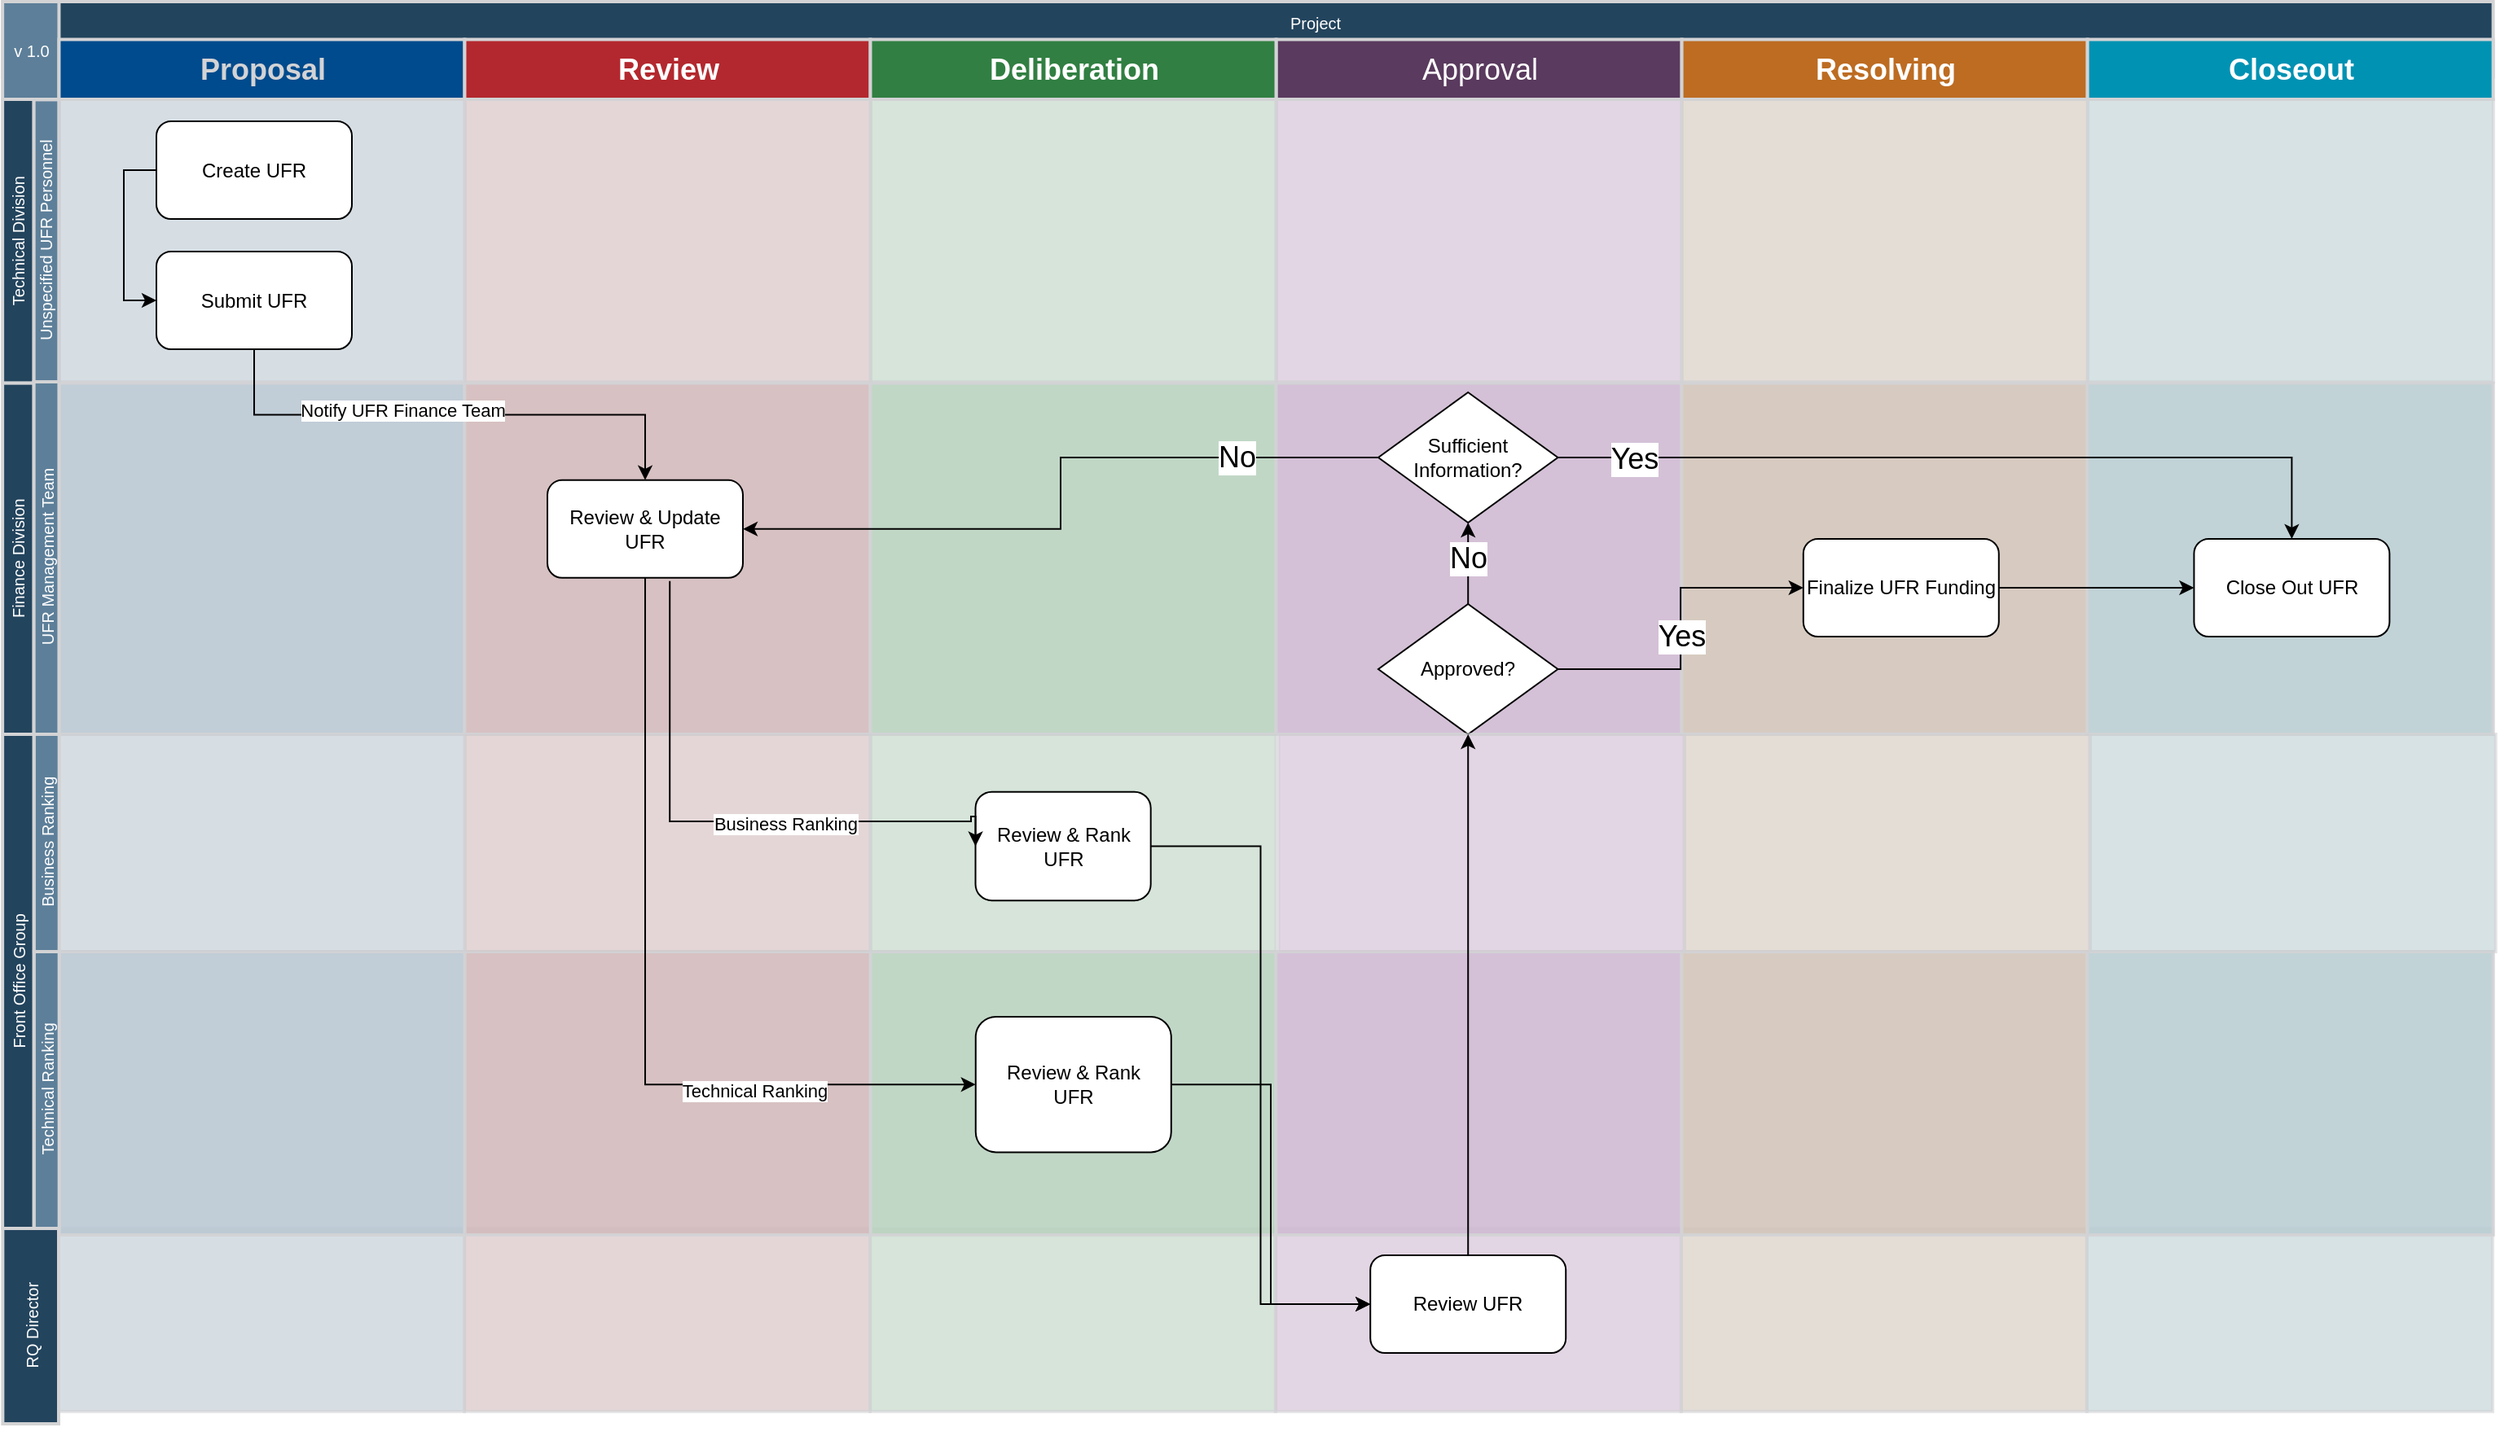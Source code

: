 <mxfile version="24.7.10">
  <diagram id="6a731a19-8d31-9384-78a2-239565b7b9f0" name="Page-1">
    <mxGraphModel dx="3205" dy="1805" grid="1" gridSize="10" guides="1" tooltips="1" connect="1" arrows="1" fold="1" page="1" pageScale="1" pageWidth="1600" pageHeight="900" background="none" math="0" shadow="0">
      <root>
        <mxCell id="0" />
        <mxCell id="1" parent="0" />
        <mxCell id="30EBC-khgppUHFcO1Coo-152" value="" style="group" vertex="1" connectable="0" parent="1">
          <mxGeometry x="-1529.78" y="-645.68" width="1494.1" height="215.68" as="geometry" />
        </mxCell>
        <mxCell id="71" value="" style="strokeColor=#d3d3d5;fillColor=#bbc8d3;fontSize=10;strokeWidth=2;fontFamily=Helvetica;html=1;opacity=90;" parent="30EBC-khgppUHFcO1Coo-152" vertex="1">
          <mxGeometry width="249.017" height="215.68" as="geometry" />
        </mxCell>
        <mxCell id="78" value="" style="strokeColor=#d3d3d5;fillColor=#d3bbbc;fontSize=10;strokeWidth=2;fontFamily=Helvetica;html=1;opacity=90;" parent="30EBC-khgppUHFcO1Coo-152" vertex="1">
          <mxGeometry x="249.017" width="249.017" height="215.68" as="geometry" />
        </mxCell>
        <mxCell id="85" value="" style="strokeColor=#d3d3d5;fillColor=#bbd3c0;fontSize=10;strokeWidth=2;fontFamily=Helvetica;html=1;opacity=90;" parent="30EBC-khgppUHFcO1Coo-152" vertex="1">
          <mxGeometry x="498.033" width="249.017" height="215.68" as="geometry" />
        </mxCell>
        <mxCell id="11IpipOqJez2AS0h7bXD-162" value="" style="strokeColor=#d3d3d5;fillColor=#d0bbd3;fontSize=10;strokeWidth=2;fontFamily=Helvetica;html=1;opacity=90;" parent="30EBC-khgppUHFcO1Coo-152" vertex="1">
          <mxGeometry x="747.05" width="249.017" height="215.68" as="geometry" />
        </mxCell>
        <mxCell id="11IpipOqJez2AS0h7bXD-169" value="" style="strokeColor=#d3d3d5;fillColor=#d3c6bb;fontSize=10;strokeWidth=2;fontFamily=Helvetica;html=1;opacity=90;" parent="30EBC-khgppUHFcO1Coo-152" vertex="1">
          <mxGeometry x="996.067" width="249.017" height="215.68" as="geometry" />
        </mxCell>
        <mxCell id="11IpipOqJez2AS0h7bXD-176" value="" style="strokeColor=#d3d3d5;fillColor=#bbcfd3;fontSize=10;strokeWidth=2;fontFamily=Helvetica;html=1;opacity=90;" parent="30EBC-khgppUHFcO1Coo-152" vertex="1">
          <mxGeometry x="1245.083" width="249.017" height="215.68" as="geometry" />
        </mxCell>
        <mxCell id="30EBC-khgppUHFcO1Coo-155" style="edgeStyle=orthogonalEdgeStyle;rounded=0;orthogonalLoop=1;jettySize=auto;html=1;exitX=0.5;exitY=0;exitDx=0;exitDy=0;" edge="1" parent="30EBC-khgppUHFcO1Coo-152" source="30EBC-khgppUHFcO1Coo-147" target="30EBC-khgppUHFcO1Coo-151">
          <mxGeometry relative="1" as="geometry" />
        </mxCell>
        <mxCell id="30EBC-khgppUHFcO1Coo-156" value="&lt;font style=&quot;font-size: 18px;&quot;&gt;No&lt;/font&gt;" style="edgeLabel;html=1;align=center;verticalAlign=middle;resizable=0;points=[];" vertex="1" connectable="0" parent="30EBC-khgppUHFcO1Coo-155">
          <mxGeometry x="0.197" y="2" relative="1" as="geometry">
            <mxPoint x="2" y="2" as="offset" />
          </mxGeometry>
        </mxCell>
        <mxCell id="30EBC-khgppUHFcO1Coo-147" value="Approved?" style="rhombus;whiteSpace=wrap;html=1;" vertex="1" parent="30EBC-khgppUHFcO1Coo-152">
          <mxGeometry x="809.78" y="135.68" width="110.22" height="80" as="geometry" />
        </mxCell>
        <mxCell id="30EBC-khgppUHFcO1Coo-151" value="Sufficient Information?" style="rhombus;whiteSpace=wrap;html=1;" vertex="1" parent="30EBC-khgppUHFcO1Coo-152">
          <mxGeometry x="809.78" y="5.68" width="110.22" height="80" as="geometry" />
        </mxCell>
        <mxCell id="11IpipOqJez2AS0h7bXD-518" value="" style="group" parent="1" vertex="1" connectable="0">
          <mxGeometry x="-1530" y="-126.49" width="1493.98" height="124.84" as="geometry" />
        </mxCell>
        <mxCell id="11IpipOqJez2AS0h7bXD-239" value="" style="strokeColor=#d3d3d5;fillColor=#bbc8d3;fontSize=10;strokeWidth=2;fontFamily=Helvetica;html=1;opacity=60;" parent="11IpipOqJez2AS0h7bXD-518" vertex="1">
          <mxGeometry width="249.018" height="112.43" as="geometry" />
        </mxCell>
        <mxCell id="11IpipOqJez2AS0h7bXD-246" value="" style="strokeColor=#d3d3d5;fillColor=#d3bbbc;fontSize=10;strokeWidth=2;fontFamily=Helvetica;html=1;opacity=60;" parent="11IpipOqJez2AS0h7bXD-518" vertex="1">
          <mxGeometry x="249.018" width="249.018" height="112.43" as="geometry" />
        </mxCell>
        <mxCell id="11IpipOqJez2AS0h7bXD-253" value="" style="strokeColor=#d3d3d5;fillColor=#bbd3c0;fontSize=10;strokeWidth=2;fontFamily=Helvetica;html=1;opacity=60;" parent="11IpipOqJez2AS0h7bXD-518" vertex="1">
          <mxGeometry x="498.036" width="249.018" height="112.43" as="geometry" />
        </mxCell>
        <mxCell id="11IpipOqJez2AS0h7bXD-386" value="" style="strokeColor=#d3d3d5;fillColor=#d0bbd3;fontSize=10;strokeWidth=2;fontFamily=Helvetica;html=1;opacity=60;" parent="11IpipOqJez2AS0h7bXD-518" vertex="1">
          <mxGeometry x="746.926" width="249.018" height="112.43" as="geometry" />
        </mxCell>
        <mxCell id="11IpipOqJez2AS0h7bXD-392" value="" style="strokeColor=#d3d3d5;fillColor=#d3c6bb;fontSize=10;strokeWidth=2;fontFamily=Helvetica;html=1;opacity=60;" parent="11IpipOqJez2AS0h7bXD-518" vertex="1">
          <mxGeometry x="995.944" width="249.018" height="112.43" as="geometry" />
        </mxCell>
        <mxCell id="11IpipOqJez2AS0h7bXD-398" value="" style="strokeColor=#d3d3d5;fillColor=#bbcfd3;fontSize=10;strokeWidth=2;fontFamily=Helvetica;html=1;opacity=60;" parent="11IpipOqJez2AS0h7bXD-518" vertex="1">
          <mxGeometry x="1244.962" width="249.018" height="112.43" as="geometry" />
        </mxCell>
        <mxCell id="11IpipOqJez2AS0h7bXD-458" value="" style="group" parent="11IpipOqJez2AS0h7bXD-518" vertex="1" connectable="0">
          <mxGeometry x="-10" y="5.49" width="1493.98" height="120.86" as="geometry" />
        </mxCell>
        <mxCell id="11IpipOqJez2AS0h7bXD-471" value="Review UFR" style="rounded=1;whiteSpace=wrap;html=1;" parent="11IpipOqJez2AS0h7bXD-458" vertex="1">
          <mxGeometry x="815.11" y="11.0" width="120" height="60" as="geometry" />
        </mxCell>
        <mxCell id="11IpipOqJez2AS0h7bXD-502" value="" style="group" parent="1" vertex="1" connectable="0">
          <mxGeometry x="-1529.66" y="-296.49" width="1493.98" height="173.98" as="geometry" />
        </mxCell>
        <mxCell id="11IpipOqJez2AS0h7bXD-238" value="" style="strokeColor=#d3d3d5;fillColor=#bbc8d3;fontSize=10;strokeWidth=2;fontFamily=Helvetica;html=1;opacity=90;" parent="11IpipOqJez2AS0h7bXD-502" vertex="1">
          <mxGeometry width="249.018" height="173.98" as="geometry" />
        </mxCell>
        <mxCell id="11IpipOqJez2AS0h7bXD-245" value="" style="strokeColor=#d3d3d5;fillColor=#d3bbbc;fontSize=10;strokeWidth=2;fontFamily=Helvetica;html=1;opacity=90;" parent="11IpipOqJez2AS0h7bXD-502" vertex="1">
          <mxGeometry x="249.018" width="249.018" height="173.98" as="geometry" />
        </mxCell>
        <mxCell id="11IpipOqJez2AS0h7bXD-252" value="" style="strokeColor=#d3d3d5;fillColor=#bbd3c0;fontSize=10;strokeWidth=2;fontFamily=Helvetica;html=1;opacity=90;" parent="11IpipOqJez2AS0h7bXD-502" vertex="1">
          <mxGeometry x="498.036" width="249.018" height="173.98" as="geometry" />
        </mxCell>
        <mxCell id="11IpipOqJez2AS0h7bXD-385" value="" style="strokeColor=#d3d3d5;fillColor=#d0bbd3;fontSize=10;strokeWidth=2;fontFamily=Helvetica;html=1;opacity=90;" parent="11IpipOqJez2AS0h7bXD-502" vertex="1">
          <mxGeometry x="746.926" width="249.018" height="173.98" as="geometry" />
        </mxCell>
        <mxCell id="11IpipOqJez2AS0h7bXD-391" value="" style="strokeColor=#d3d3d5;fillColor=#d3c6bb;fontSize=10;strokeWidth=2;fontFamily=Helvetica;html=1;opacity=90;" parent="11IpipOqJez2AS0h7bXD-502" vertex="1">
          <mxGeometry x="995.944" width="249.018" height="173.98" as="geometry" />
        </mxCell>
        <mxCell id="11IpipOqJez2AS0h7bXD-397" value="" style="strokeColor=#d3d3d5;fillColor=#bbcfd3;fontSize=10;strokeWidth=2;fontFamily=Helvetica;html=1;opacity=90;" parent="11IpipOqJez2AS0h7bXD-502" vertex="1">
          <mxGeometry x="1244.962" width="249.018" height="173.98" as="geometry" />
        </mxCell>
        <mxCell id="11IpipOqJez2AS0h7bXD-500" value="Review &amp;amp; Rank&lt;div&gt;UFR&lt;/div&gt;" style="rounded=1;whiteSpace=wrap;html=1;" parent="11IpipOqJez2AS0h7bXD-502" vertex="1">
          <mxGeometry x="562.54" y="40" width="120" height="83.18" as="geometry" />
        </mxCell>
        <mxCell id="11IpipOqJez2AS0h7bXD-503" value="" style="group" parent="1" vertex="1" connectable="0">
          <mxGeometry x="-1529.66" y="-430" width="1495.51" height="133.51" as="geometry" />
        </mxCell>
        <mxCell id="74" value="" style="strokeColor=#d3d3d5;fillColor=#bbc8d3;fontSize=10;strokeWidth=2;fontFamily=Helvetica;html=1;opacity=60;" parent="11IpipOqJez2AS0h7bXD-503" vertex="1">
          <mxGeometry width="249.02" height="133.51" as="geometry" />
        </mxCell>
        <mxCell id="81" value="" style="strokeColor=#d3d3d5;fillColor=#d3bbbc;fontSize=10;strokeWidth=2;fontFamily=Helvetica;html=1;opacity=60;fontStyle=4" parent="11IpipOqJez2AS0h7bXD-503" vertex="1">
          <mxGeometry x="248.9" width="249.02" height="133.51" as="geometry" />
        </mxCell>
        <mxCell id="88" value="" style="strokeColor=#d3d3d5;fillColor=#bbd3c0;fontSize=10;strokeWidth=2;fontFamily=Helvetica;html=1;opacity=60;fontStyle=4" parent="11IpipOqJez2AS0h7bXD-503" vertex="1">
          <mxGeometry x="497.91" width="249.02" height="133.51" as="geometry" />
        </mxCell>
        <mxCell id="11IpipOqJez2AS0h7bXD-165" value="" style="strokeColor=#d3d3d5;fillColor=#d0bbd3;fontSize=10;strokeWidth=2;fontFamily=Helvetica;html=1;opacity=60;" parent="11IpipOqJez2AS0h7bXD-503" vertex="1">
          <mxGeometry x="748.46" width="249.02" height="133.51" as="geometry" />
        </mxCell>
        <mxCell id="11IpipOqJez2AS0h7bXD-172" value="" style="strokeColor=#d3d3d5;fillColor=#d3c6bb;fontSize=10;strokeWidth=2;fontFamily=Helvetica;html=1;opacity=60;fontStyle=4" parent="11IpipOqJez2AS0h7bXD-503" vertex="1">
          <mxGeometry x="997.48" width="249.02" height="133.51" as="geometry" />
        </mxCell>
        <mxCell id="11IpipOqJez2AS0h7bXD-179" value="" style="strokeColor=#d3d3d5;fillColor=#bbcfd3;fontSize=10;strokeWidth=2;fontFamily=Helvetica;html=1;opacity=60;fontStyle=4" parent="11IpipOqJez2AS0h7bXD-503" vertex="1">
          <mxGeometry x="1246.49" width="249.02" height="133.51" as="geometry" />
        </mxCell>
        <mxCell id="11IpipOqJez2AS0h7bXD-473" value="Review &amp;amp; Rank UFR" style="rounded=1;whiteSpace=wrap;html=1;" parent="11IpipOqJez2AS0h7bXD-503" vertex="1">
          <mxGeometry x="562.42" y="35.341" width="107.58" height="66.755" as="geometry" />
        </mxCell>
        <mxCell id="56" value="Project&#xa;" style="strokeColor=#d3d3d5;fillColor=#23445D;fontSize=10;strokeWidth=2;fontFamily=Helvetica;html=1;fontColor=#FFFFFF;fontStyle=0;spacingBottom=8;spacingRight=0;spacingLeft=83;" parent="1" vertex="1">
          <mxGeometry x="-1564.44" y="-880" width="1528.762" height="46.486" as="geometry" />
        </mxCell>
        <mxCell id="57" value="Technical Division" style="strokeColor=#d3d3d5;fillColor=#23445D;fontSize=10;strokeWidth=2;horizontal=0;fontFamily=Helvetica;html=1;fontColor=#FFFFFF;fontStyle=0" parent="1" vertex="1">
          <mxGeometry x="-1564.44" y="-820.004" width="19.254" height="174.324" as="geometry" />
        </mxCell>
        <mxCell id="59" value="v 1.0" style="strokeColor=#d3d3d5;fillColor=#5d7f99;fontSize=10;strokeWidth=2;fontFamily=Helvetica;html=1;labelBackgroundColor=none;fontColor=#FFFFFF;" parent="1" vertex="1">
          <mxGeometry x="-1564.44" y="-880" width="34.66" height="60" as="geometry" />
        </mxCell>
        <mxCell id="61" value="Unspecified UFR Personnel" style="strokeColor=#d3d3d5;fillColor=#5d7f99;fontSize=10;strokeWidth=2;horizontal=0;fontFamily=Helvetica;html=1;labelBackgroundColor=none;fontColor=#FFFFFF;" parent="1" vertex="1">
          <mxGeometry x="-1545.183" y="-819.774" width="15.408" height="174.092" as="geometry" />
        </mxCell>
        <mxCell id="64" value="Finance Division" style="strokeColor=#d3d3d5;fillColor=#23445D;fontSize=10;strokeWidth=2;horizontal=0;fontFamily=Helvetica;html=1;fontColor=#FFFFFF;fontStyle=0" parent="1" vertex="1">
          <mxGeometry x="-1564.44" y="-645.68" width="19.25" height="215.68" as="geometry" />
        </mxCell>
        <mxCell id="66" value="UFR Management Team" style="strokeColor=#d3d3d5;fillColor=#5d7f99;fontSize=10;strokeWidth=2;horizontal=0;fontFamily=Helvetica;html=1;labelBackgroundColor=none;fontColor=#FFFFFF;" parent="1" vertex="1">
          <mxGeometry x="-1545.19" y="-646.49" width="15.4" height="216.49" as="geometry" />
        </mxCell>
        <mxCell id="67" value="Front Office Group" style="strokeColor=#d3d3d5;fillColor=#23445D;fontSize=10;strokeWidth=2;horizontal=0;fontFamily=Helvetica;html=1;fontColor=#FFFFFF;fontStyle=0" parent="1" vertex="1">
          <mxGeometry x="-1564.44" y="-430" width="19.25" height="303.51" as="geometry" />
        </mxCell>
        <mxCell id="11IpipOqJez2AS0h7bXD-149" value="Business Ranking" style="strokeColor=#d3d3d5;fillColor=#5d7f99;fontSize=10;strokeWidth=2;horizontal=0;fontFamily=Helvetica;html=1;labelBackgroundColor=none;fontColor=#FFFFFF;" parent="1" vertex="1">
          <mxGeometry x="-1545.06" y="-430" width="15.4" height="133.51" as="geometry" />
        </mxCell>
        <mxCell id="11IpipOqJez2AS0h7bXD-153" value="Technical Ranking" style="strokeColor=#d3d3d5;fillColor=#5d7f99;fontSize=10;strokeWidth=2;horizontal=0;fontFamily=Helvetica;html=1;labelBackgroundColor=none;fontColor=#FFFFFF;" parent="1" vertex="1">
          <mxGeometry x="-1545.06" y="-296.49" width="15.4" height="170" as="geometry" />
        </mxCell>
        <mxCell id="11IpipOqJez2AS0h7bXD-158" value="RQ Director" style="strokeColor=#d3d3d5;fillColor=#23445D;fontSize=10;strokeWidth=2;horizontal=0;fontFamily=Helvetica;html=1;fontColor=#FFFFFF;fontStyle=0" parent="1" vertex="1">
          <mxGeometry x="-1564.31" y="-126.49" width="34.31" height="120" as="geometry" />
        </mxCell>
        <mxCell id="11IpipOqJez2AS0h7bXD-453" value="" style="group" parent="1" vertex="1" connectable="0">
          <mxGeometry x="-1529.78" y="-820" width="1494.23" height="173.51" as="geometry" />
        </mxCell>
        <mxCell id="68" value="" style="strokeColor=#d3d3d5;fillColor=#bbc8d3;fontSize=10;strokeWidth=2;fontFamily=Helvetica;html=1;opacity=60;" parent="11IpipOqJez2AS0h7bXD-453" vertex="1">
          <mxGeometry width="249.017" height="173.51" as="geometry" />
        </mxCell>
        <mxCell id="75" value="" style="strokeColor=#d3d3d5;fillColor=#d3bbbc;fontSize=10;strokeWidth=2;fontFamily=Helvetica;html=1;opacity=60;" parent="11IpipOqJez2AS0h7bXD-453" vertex="1">
          <mxGeometry x="249.017" width="249.145" height="173.51" as="geometry" />
        </mxCell>
        <mxCell id="82" value="" style="strokeColor=#d3d3d5;fillColor=#bbd3c0;fontSize=10;strokeWidth=2;fontFamily=Helvetica;html=1;opacity=60;" parent="11IpipOqJez2AS0h7bXD-453" vertex="1">
          <mxGeometry x="498.034" width="249.145" height="173.51" as="geometry" />
        </mxCell>
        <mxCell id="11IpipOqJez2AS0h7bXD-159" value="" style="strokeColor=#d3d3d5;fillColor=#d0bbd3;fontSize=10;strokeWidth=2;fontFamily=Helvetica;html=1;opacity=60;" parent="11IpipOqJez2AS0h7bXD-453" vertex="1">
          <mxGeometry x="747.051" width="249.017" height="173.51" as="geometry" />
        </mxCell>
        <mxCell id="11IpipOqJez2AS0h7bXD-166" value="" style="strokeColor=#d3d3d5;fillColor=#d3c6bb;fontSize=10;strokeWidth=2;fontFamily=Helvetica;html=1;opacity=60;" parent="11IpipOqJez2AS0h7bXD-453" vertex="1">
          <mxGeometry x="996.068" width="249.145" height="173.51" as="geometry" />
        </mxCell>
        <mxCell id="11IpipOqJez2AS0h7bXD-173" value="" style="strokeColor=#d3d3d5;fillColor=#bbcfd3;fontSize=10;strokeWidth=2;fontFamily=Helvetica;html=1;opacity=60;" parent="11IpipOqJez2AS0h7bXD-453" vertex="1">
          <mxGeometry x="1245.085" width="249.145" height="173.51" as="geometry" />
        </mxCell>
        <mxCell id="11IpipOqJez2AS0h7bXD-460" value="Submit UFR" style="rounded=1;whiteSpace=wrap;html=1;" parent="11IpipOqJez2AS0h7bXD-453" vertex="1">
          <mxGeometry x="59.78" y="93.51" width="120" height="60" as="geometry" />
        </mxCell>
        <mxCell id="11IpipOqJez2AS0h7bXD-483" style="edgeStyle=orthogonalEdgeStyle;rounded=0;orthogonalLoop=1;jettySize=auto;html=1;exitX=0;exitY=0.5;exitDx=0;exitDy=0;entryX=0;entryY=0.5;entryDx=0;entryDy=0;" parent="11IpipOqJez2AS0h7bXD-453" source="11IpipOqJez2AS0h7bXD-482" target="11IpipOqJez2AS0h7bXD-460" edge="1">
          <mxGeometry relative="1" as="geometry" />
        </mxCell>
        <mxCell id="11IpipOqJez2AS0h7bXD-482" value="Create UFR" style="rounded=1;whiteSpace=wrap;html=1;" parent="11IpipOqJez2AS0h7bXD-453" vertex="1">
          <mxGeometry x="59.78" y="13.51" width="120" height="60" as="geometry" />
        </mxCell>
        <mxCell id="11IpipOqJez2AS0h7bXD-479" style="edgeStyle=orthogonalEdgeStyle;rounded=0;orthogonalLoop=1;jettySize=auto;html=1;exitX=1;exitY=0.5;exitDx=0;exitDy=0;entryX=0;entryY=0.5;entryDx=0;entryDy=0;" parent="1" source="11IpipOqJez2AS0h7bXD-473" target="11IpipOqJez2AS0h7bXD-471" edge="1">
          <mxGeometry relative="1" as="geometry" />
        </mxCell>
        <mxCell id="11IpipOqJez2AS0h7bXD-476" style="edgeStyle=orthogonalEdgeStyle;rounded=0;orthogonalLoop=1;jettySize=auto;html=1;exitX=0.5;exitY=1;exitDx=0;exitDy=0;" parent="1" source="11IpipOqJez2AS0h7bXD-460" target="11IpipOqJez2AS0h7bXD-462" edge="1">
          <mxGeometry relative="1" as="geometry" />
        </mxCell>
        <mxCell id="11IpipOqJez2AS0h7bXD-496" value="Notify UFR Finance Team" style="edgeLabel;html=1;align=center;verticalAlign=middle;resizable=0;points=[];" parent="11IpipOqJez2AS0h7bXD-476" vertex="1" connectable="0">
          <mxGeometry x="-0.181" y="3" relative="1" as="geometry">
            <mxPoint as="offset" />
          </mxGeometry>
        </mxCell>
        <mxCell id="11IpipOqJez2AS0h7bXD-478" style="edgeStyle=orthogonalEdgeStyle;rounded=0;orthogonalLoop=1;jettySize=auto;html=1;exitX=0.626;exitY=1.033;exitDx=0;exitDy=0;exitPerimeter=0;entryX=0;entryY=0.5;entryDx=0;entryDy=0;" parent="1" source="11IpipOqJez2AS0h7bXD-462" target="11IpipOqJez2AS0h7bXD-473" edge="1">
          <mxGeometry relative="1" as="geometry">
            <mxPoint x="-960" y="-396.49" as="targetPoint" />
            <Array as="points">
              <mxPoint x="-1155" y="-376.49" />
              <mxPoint x="-970" y="-376.49" />
              <mxPoint x="-970" y="-379.49" />
            </Array>
          </mxGeometry>
        </mxCell>
        <mxCell id="11IpipOqJez2AS0h7bXD-515" value="Business Ranking" style="edgeLabel;html=1;align=center;verticalAlign=middle;resizable=0;points=[];" parent="11IpipOqJez2AS0h7bXD-478" vertex="1" connectable="0">
          <mxGeometry x="0.225" y="-1" relative="1" as="geometry">
            <mxPoint as="offset" />
          </mxGeometry>
        </mxCell>
        <mxCell id="11IpipOqJez2AS0h7bXD-514" style="edgeStyle=orthogonalEdgeStyle;rounded=0;orthogonalLoop=1;jettySize=auto;html=1;exitX=0.5;exitY=1;exitDx=0;exitDy=0;entryX=0;entryY=0.5;entryDx=0;entryDy=0;" parent="1" source="11IpipOqJez2AS0h7bXD-462" target="11IpipOqJez2AS0h7bXD-500" edge="1">
          <mxGeometry relative="1" as="geometry" />
        </mxCell>
        <mxCell id="11IpipOqJez2AS0h7bXD-516" value="Technical Ranking" style="edgeLabel;html=1;align=center;verticalAlign=middle;resizable=0;points=[];" parent="11IpipOqJez2AS0h7bXD-514" vertex="1" connectable="0">
          <mxGeometry x="0.471" y="-4" relative="1" as="geometry">
            <mxPoint as="offset" />
          </mxGeometry>
        </mxCell>
        <mxCell id="11IpipOqJez2AS0h7bXD-517" style="edgeStyle=orthogonalEdgeStyle;rounded=0;orthogonalLoop=1;jettySize=auto;html=1;exitX=1;exitY=0.5;exitDx=0;exitDy=0;entryX=0;entryY=0.5;entryDx=0;entryDy=0;" parent="1" source="11IpipOqJez2AS0h7bXD-500" target="11IpipOqJez2AS0h7bXD-471" edge="1">
          <mxGeometry relative="1" as="geometry" />
        </mxCell>
        <mxCell id="140" value="" style="group;fontSize=10;strokeColor=#d3d3d5;fontColor=#d3d3d5;container=0;" parent="1" vertex="1" connectable="0">
          <mxGeometry x="-1529.78" y="-856.76" width="249.018" height="36.76" as="geometry" />
        </mxCell>
        <mxCell id="11IpipOqJez2AS0h7bXD-231" value="" style="group;fontSize=10;strokeColor=#5a3a5e;fontStyle=1" parent="1" vertex="1" connectable="0">
          <mxGeometry x="-782.727" y="-856.76" width="249.018" height="36.76" as="geometry" />
        </mxCell>
        <mxCell id="11IpipOqJez2AS0h7bXD-232" value="Approval" style="strokeColor=#d3d3d5;fillColor=#5a3a5e;fontSize=18;strokeWidth=2;fontFamily=Helvetica;html=1;labelBackgroundColor=none;fontColor=#FFFFFF;" parent="11IpipOqJez2AS0h7bXD-231" vertex="1">
          <mxGeometry width="249.017" height="36.76" as="geometry" />
        </mxCell>
        <mxCell id="11IpipOqJez2AS0h7bXD-233" value="Resolving" style="strokeColor=#d3d3d5;fillColor=#BD6C22;fontSize=18;strokeWidth=2;fontFamily=Helvetica;html=1;labelBackgroundColor=none;fontColor=#FFFFFF;fontStyle=1" parent="11IpipOqJez2AS0h7bXD-231" vertex="1">
          <mxGeometry x="249.017" width="249.017" height="36.76" as="geometry" />
        </mxCell>
        <mxCell id="11IpipOqJez2AS0h7bXD-234" value="Closeout" style="strokeColor=#d3d3d5;fillColor=#0092b3;fontSize=18;strokeWidth=2;fontFamily=Helvetica;html=1;labelBackgroundColor=none;fontColor=#FFFFFF;fontStyle=1" parent="11IpipOqJez2AS0h7bXD-231" vertex="1">
          <mxGeometry x="498.034" width="249.018" height="36.76" as="geometry" />
        </mxCell>
        <mxCell id="141" value="Proposal" style="strokeColor=#d3d3d5;fillColor=#004b8d;fontSize=18;strokeWidth=2;fontFamily=Helvetica;html=1;labelBackgroundColor=none;fontColor=#d3d3d5;fontStyle=1" parent="1" vertex="1">
          <mxGeometry x="-1529.78" y="-856.76" width="249.017" height="36.76" as="geometry" />
        </mxCell>
        <mxCell id="142" value="Review" style="strokeColor=#d3d3d5;fillColor=#b3282e;fontSize=18;strokeWidth=2;fontFamily=Helvetica;html=1;labelBackgroundColor=none;fontColor=#FFFFFF;fontStyle=1" parent="1" vertex="1">
          <mxGeometry x="-1280.763" y="-856.76" width="249.017" height="36.76" as="geometry" />
        </mxCell>
        <mxCell id="143" value="Deliberation" style="strokeColor=#d3d3d5;fillColor=#317f42;fontSize=18;strokeWidth=2;fontFamily=Helvetica;html=1;labelBackgroundColor=none;fontColor=#FFFFFF;fontStyle=1" parent="1" vertex="1">
          <mxGeometry x="-1031.746" y="-856.76" width="249.018" height="36.76" as="geometry" />
        </mxCell>
        <mxCell id="30EBC-khgppUHFcO1Coo-145" style="edgeStyle=orthogonalEdgeStyle;rounded=0;orthogonalLoop=1;jettySize=auto;html=1;exitX=0.5;exitY=0;exitDx=0;exitDy=0;entryX=0.5;entryY=1;entryDx=0;entryDy=0;" edge="1" parent="1" source="11IpipOqJez2AS0h7bXD-471" target="30EBC-khgppUHFcO1Coo-147">
          <mxGeometry relative="1" as="geometry" />
        </mxCell>
        <mxCell id="11IpipOqJez2AS0h7bXD-462" value="Review &amp;amp; Update&lt;div&gt;UFR&lt;/div&gt;" style="rounded=1;whiteSpace=wrap;html=1;" parent="1" vertex="1">
          <mxGeometry x="-1230" y="-586.09" width="120" height="60" as="geometry" />
        </mxCell>
        <mxCell id="11IpipOqJez2AS0h7bXD-481" style="edgeStyle=orthogonalEdgeStyle;rounded=0;orthogonalLoop=1;jettySize=auto;html=1;exitX=1;exitY=0.5;exitDx=0;exitDy=0;" parent="1" source="11IpipOqJez2AS0h7bXD-474" target="11IpipOqJez2AS0h7bXD-475" edge="1">
          <mxGeometry relative="1" as="geometry" />
        </mxCell>
        <mxCell id="11IpipOqJez2AS0h7bXD-474" value="Finalize UFR Funding" style="rounded=1;whiteSpace=wrap;html=1;" parent="1" vertex="1">
          <mxGeometry x="-459.11" y="-550" width="120" height="60" as="geometry" />
        </mxCell>
        <mxCell id="11IpipOqJez2AS0h7bXD-475" value="Close Out UFR" style="rounded=1;whiteSpace=wrap;html=1;" parent="1" vertex="1">
          <mxGeometry x="-219.3" y="-550" width="120" height="60" as="geometry" />
        </mxCell>
        <mxCell id="30EBC-khgppUHFcO1Coo-148" style="edgeStyle=orthogonalEdgeStyle;rounded=0;orthogonalLoop=1;jettySize=auto;html=1;exitX=0;exitY=0.5;exitDx=0;exitDy=0;entryX=1;entryY=0.5;entryDx=0;entryDy=0;" edge="1" parent="1" source="30EBC-khgppUHFcO1Coo-151" target="11IpipOqJez2AS0h7bXD-462">
          <mxGeometry relative="1" as="geometry" />
        </mxCell>
        <mxCell id="30EBC-khgppUHFcO1Coo-150" value="No" style="edgeLabel;html=1;align=center;verticalAlign=middle;resizable=0;points=[];fontSize=18;" vertex="1" connectable="0" parent="30EBC-khgppUHFcO1Coo-148">
          <mxGeometry x="-0.668" y="1" relative="1" as="geometry">
            <mxPoint x="-15" y="-1" as="offset" />
          </mxGeometry>
        </mxCell>
        <mxCell id="11IpipOqJez2AS0h7bXD-480" style="edgeStyle=orthogonalEdgeStyle;rounded=0;orthogonalLoop=1;jettySize=auto;html=1;exitX=1;exitY=0.5;exitDx=0;exitDy=0;entryX=0;entryY=0.5;entryDx=0;entryDy=0;" parent="1" source="30EBC-khgppUHFcO1Coo-147" target="11IpipOqJez2AS0h7bXD-474" edge="1">
          <mxGeometry relative="1" as="geometry" />
        </mxCell>
        <mxCell id="30EBC-khgppUHFcO1Coo-144" value="Yes" style="edgeLabel;html=1;align=center;verticalAlign=middle;resizable=0;points=[];fontSize=18;" vertex="1" connectable="0" parent="11IpipOqJez2AS0h7bXD-480">
          <mxGeometry x="-0.693" y="-1" relative="1" as="geometry">
            <mxPoint x="45" y="-21" as="offset" />
          </mxGeometry>
        </mxCell>
        <mxCell id="30EBC-khgppUHFcO1Coo-153" style="edgeStyle=orthogonalEdgeStyle;rounded=0;orthogonalLoop=1;jettySize=auto;html=1;exitX=1;exitY=0.5;exitDx=0;exitDy=0;entryX=0.5;entryY=0;entryDx=0;entryDy=0;" edge="1" parent="1" source="30EBC-khgppUHFcO1Coo-151" target="11IpipOqJez2AS0h7bXD-475">
          <mxGeometry relative="1" as="geometry" />
        </mxCell>
        <mxCell id="30EBC-khgppUHFcO1Coo-154" value="&lt;font style=&quot;font-size: 18px;&quot;&gt;Yes&lt;/font&gt;" style="edgeLabel;html=1;align=center;verticalAlign=middle;resizable=0;points=[];" vertex="1" connectable="0" parent="30EBC-khgppUHFcO1Coo-153">
          <mxGeometry x="-0.813" y="-1" relative="1" as="geometry">
            <mxPoint as="offset" />
          </mxGeometry>
        </mxCell>
      </root>
    </mxGraphModel>
  </diagram>
</mxfile>
